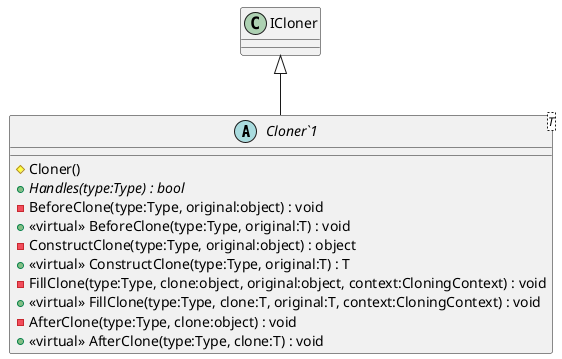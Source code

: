 @startuml
abstract class "Cloner`1"<T> {
    # Cloner()
    + {abstract} Handles(type:Type) : bool
    - BeforeClone(type:Type, original:object) : void
    + <<virtual>> BeforeClone(type:Type, original:T) : void
    - ConstructClone(type:Type, original:object) : object
    + <<virtual>> ConstructClone(type:Type, original:T) : T
    - FillClone(type:Type, clone:object, original:object, context:CloningContext) : void
    + <<virtual>> FillClone(type:Type, clone:T, original:T, context:CloningContext) : void
    - AfterClone(type:Type, clone:object) : void
    + <<virtual>> AfterClone(type:Type, clone:T) : void
}
ICloner <|-- "Cloner`1"
@enduml
